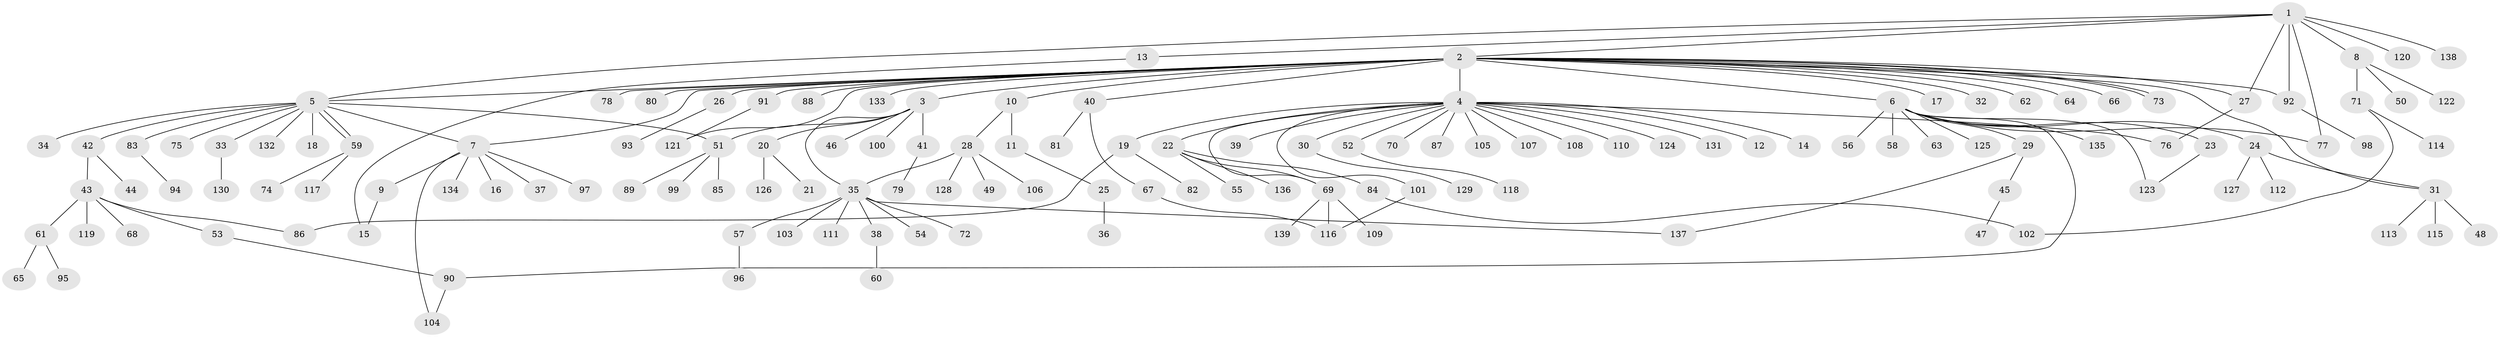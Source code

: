 // coarse degree distribution, {8: 0.02040816326530612, 22: 0.01020408163265306, 6: 0.01020408163265306, 18: 0.01020408163265306, 11: 0.01020408163265306, 10: 0.01020408163265306, 7: 0.01020408163265306, 3: 0.07142857142857142, 2: 0.17346938775510204, 1: 0.6122448979591837, 4: 0.05102040816326531, 5: 0.01020408163265306}
// Generated by graph-tools (version 1.1) at 2025/50/03/04/25 22:50:19]
// undirected, 139 vertices, 160 edges
graph export_dot {
  node [color=gray90,style=filled];
  1;
  2;
  3;
  4;
  5;
  6;
  7;
  8;
  9;
  10;
  11;
  12;
  13;
  14;
  15;
  16;
  17;
  18;
  19;
  20;
  21;
  22;
  23;
  24;
  25;
  26;
  27;
  28;
  29;
  30;
  31;
  32;
  33;
  34;
  35;
  36;
  37;
  38;
  39;
  40;
  41;
  42;
  43;
  44;
  45;
  46;
  47;
  48;
  49;
  50;
  51;
  52;
  53;
  54;
  55;
  56;
  57;
  58;
  59;
  60;
  61;
  62;
  63;
  64;
  65;
  66;
  67;
  68;
  69;
  70;
  71;
  72;
  73;
  74;
  75;
  76;
  77;
  78;
  79;
  80;
  81;
  82;
  83;
  84;
  85;
  86;
  87;
  88;
  89;
  90;
  91;
  92;
  93;
  94;
  95;
  96;
  97;
  98;
  99;
  100;
  101;
  102;
  103;
  104;
  105;
  106;
  107;
  108;
  109;
  110;
  111;
  112;
  113;
  114;
  115;
  116;
  117;
  118;
  119;
  120;
  121;
  122;
  123;
  124;
  125;
  126;
  127;
  128;
  129;
  130;
  131;
  132;
  133;
  134;
  135;
  136;
  137;
  138;
  139;
  1 -- 2;
  1 -- 5;
  1 -- 8;
  1 -- 13;
  1 -- 27;
  1 -- 77;
  1 -- 92;
  1 -- 120;
  1 -- 138;
  2 -- 3;
  2 -- 4;
  2 -- 5;
  2 -- 6;
  2 -- 7;
  2 -- 10;
  2 -- 17;
  2 -- 26;
  2 -- 27;
  2 -- 31;
  2 -- 32;
  2 -- 40;
  2 -- 62;
  2 -- 64;
  2 -- 66;
  2 -- 73;
  2 -- 73;
  2 -- 78;
  2 -- 80;
  2 -- 88;
  2 -- 91;
  2 -- 92;
  2 -- 121;
  2 -- 133;
  3 -- 20;
  3 -- 35;
  3 -- 41;
  3 -- 46;
  3 -- 51;
  3 -- 100;
  4 -- 12;
  4 -- 14;
  4 -- 19;
  4 -- 22;
  4 -- 30;
  4 -- 39;
  4 -- 52;
  4 -- 69;
  4 -- 70;
  4 -- 76;
  4 -- 87;
  4 -- 101;
  4 -- 105;
  4 -- 107;
  4 -- 108;
  4 -- 110;
  4 -- 124;
  4 -- 131;
  5 -- 7;
  5 -- 18;
  5 -- 33;
  5 -- 34;
  5 -- 42;
  5 -- 51;
  5 -- 59;
  5 -- 59;
  5 -- 75;
  5 -- 83;
  5 -- 132;
  6 -- 23;
  6 -- 24;
  6 -- 29;
  6 -- 56;
  6 -- 58;
  6 -- 63;
  6 -- 77;
  6 -- 90;
  6 -- 123;
  6 -- 125;
  6 -- 135;
  7 -- 9;
  7 -- 16;
  7 -- 37;
  7 -- 97;
  7 -- 104;
  7 -- 134;
  8 -- 50;
  8 -- 71;
  8 -- 122;
  9 -- 15;
  10 -- 11;
  10 -- 28;
  11 -- 25;
  13 -- 15;
  19 -- 82;
  19 -- 86;
  20 -- 21;
  20 -- 126;
  22 -- 55;
  22 -- 69;
  22 -- 84;
  22 -- 136;
  23 -- 123;
  24 -- 31;
  24 -- 112;
  24 -- 127;
  25 -- 36;
  26 -- 93;
  27 -- 76;
  28 -- 35;
  28 -- 49;
  28 -- 106;
  28 -- 128;
  29 -- 45;
  29 -- 137;
  30 -- 129;
  31 -- 48;
  31 -- 113;
  31 -- 115;
  33 -- 130;
  35 -- 38;
  35 -- 54;
  35 -- 57;
  35 -- 72;
  35 -- 103;
  35 -- 111;
  35 -- 137;
  38 -- 60;
  40 -- 67;
  40 -- 81;
  41 -- 79;
  42 -- 43;
  42 -- 44;
  43 -- 53;
  43 -- 61;
  43 -- 68;
  43 -- 86;
  43 -- 119;
  45 -- 47;
  51 -- 85;
  51 -- 89;
  51 -- 99;
  52 -- 118;
  53 -- 90;
  57 -- 96;
  59 -- 74;
  59 -- 117;
  61 -- 65;
  61 -- 95;
  67 -- 116;
  69 -- 109;
  69 -- 116;
  69 -- 139;
  71 -- 102;
  71 -- 114;
  83 -- 94;
  84 -- 102;
  90 -- 104;
  91 -- 121;
  92 -- 98;
  101 -- 116;
}
